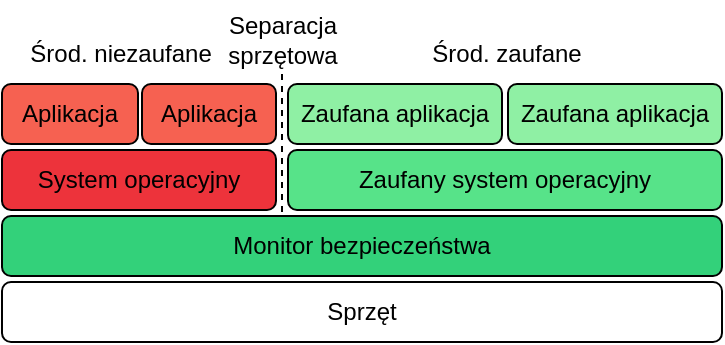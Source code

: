 <mxfile version="24.7.17">
  <diagram name="Page-1" id="CM-X0Qkbn6L9CL1fohQr">
    <mxGraphModel dx="819" dy="425" grid="1" gridSize="10" guides="1" tooltips="1" connect="1" arrows="1" fold="1" page="1" pageScale="1" pageWidth="850" pageHeight="1100" math="0" shadow="0">
      <root>
        <mxCell id="0" />
        <mxCell id="1" parent="0" />
        <mxCell id="dBMdnnnnXu7sC7oTlyAx-12" value="Sprzęt" style="rounded=1;whiteSpace=wrap;html=1;fillColor=none;" vertex="1" parent="1">
          <mxGeometry x="280" y="630" width="360" height="30" as="geometry" />
        </mxCell>
        <mxCell id="dBMdnnnnXu7sC7oTlyAx-13" value="Monitor bezpieczeństwa" style="rounded=1;whiteSpace=wrap;html=1;fillColor=#33d17a;" vertex="1" parent="1">
          <mxGeometry x="280" y="597" width="360" height="30" as="geometry" />
        </mxCell>
        <mxCell id="dBMdnnnnXu7sC7oTlyAx-15" value="Zaufany system operacyjny" style="rounded=1;whiteSpace=wrap;html=1;fillColor=#57e389;" vertex="1" parent="1">
          <mxGeometry x="423" y="564" width="217" height="30" as="geometry" />
        </mxCell>
        <mxCell id="dBMdnnnnXu7sC7oTlyAx-17" value="System operacyjny" style="rounded=1;whiteSpace=wrap;html=1;fillColor=#ed333b;" vertex="1" parent="1">
          <mxGeometry x="280" y="564" width="137" height="30" as="geometry" />
        </mxCell>
        <mxCell id="dBMdnnnnXu7sC7oTlyAx-21" value="Aplikacja" style="rounded=1;whiteSpace=wrap;html=1;fillColor=#f66151;" vertex="1" parent="1">
          <mxGeometry x="280" y="531" width="68" height="30" as="geometry" />
        </mxCell>
        <mxCell id="dBMdnnnnXu7sC7oTlyAx-22" value="Zaufana aplikacja" style="rounded=1;whiteSpace=wrap;html=1;fillColor=#8ff0a4;" vertex="1" parent="1">
          <mxGeometry x="423" y="531" width="107" height="30" as="geometry" />
        </mxCell>
        <mxCell id="dBMdnnnnXu7sC7oTlyAx-23" value="Zaufana aplikacja" style="rounded=1;whiteSpace=wrap;html=1;fillColor=#8ff0a4;" vertex="1" parent="1">
          <mxGeometry x="533" y="531" width="107" height="30" as="geometry" />
        </mxCell>
        <mxCell id="dBMdnnnnXu7sC7oTlyAx-24" value="Aplikacja" style="rounded=1;whiteSpace=wrap;html=1;fillColor=#f66151;" vertex="1" parent="1">
          <mxGeometry x="350" y="531" width="67" height="30" as="geometry" />
        </mxCell>
        <mxCell id="dBMdnnnnXu7sC7oTlyAx-25" value="" style="endArrow=none;dashed=1;html=1;rounded=0;exitX=0.5;exitY=0;exitDx=0;exitDy=0;" edge="1" parent="1">
          <mxGeometry width="50" height="50" relative="1" as="geometry">
            <mxPoint x="420" y="595" as="sourcePoint" />
            <mxPoint x="420" y="526" as="targetPoint" />
          </mxGeometry>
        </mxCell>
        <mxCell id="dBMdnnnnXu7sC7oTlyAx-26" value="&lt;div&gt;Separacja&lt;/div&gt;&lt;div&gt;sprzętowa&lt;br&gt;&lt;/div&gt;" style="text;html=1;align=center;verticalAlign=middle;resizable=0;points=[];autosize=1;strokeColor=none;fillColor=none;" vertex="1" parent="1">
          <mxGeometry x="380" y="489" width="80" height="40" as="geometry" />
        </mxCell>
        <mxCell id="dBMdnnnnXu7sC7oTlyAx-27" value="Środ. niezaufane" style="text;html=1;align=center;verticalAlign=middle;resizable=0;points=[];autosize=1;strokeColor=none;fillColor=none;" vertex="1" parent="1">
          <mxGeometry x="283.5" y="501" width="110" height="30" as="geometry" />
        </mxCell>
        <mxCell id="dBMdnnnnXu7sC7oTlyAx-28" value="Środ. zaufane" style="text;html=1;align=center;verticalAlign=middle;resizable=0;points=[];autosize=1;strokeColor=none;fillColor=none;" vertex="1" parent="1">
          <mxGeometry x="481.5" y="501" width="100" height="30" as="geometry" />
        </mxCell>
      </root>
    </mxGraphModel>
  </diagram>
</mxfile>
